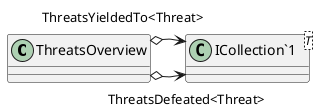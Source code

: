 @startuml
class ThreatsOverview {
}
class "ICollection`1"<T> {
}
ThreatsOverview o-> "ThreatsDefeated<Threat>" "ICollection`1"
ThreatsOverview o-> "ThreatsYieldedTo<Threat>" "ICollection`1"
@enduml
